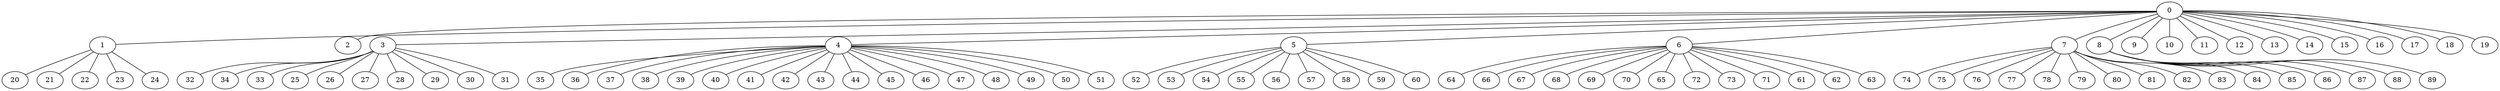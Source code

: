 
graph graphname {
    0 -- 1
0 -- 2
0 -- 3
0 -- 4
0 -- 5
0 -- 6
0 -- 7
0 -- 8
0 -- 9
0 -- 10
0 -- 11
0 -- 12
0 -- 13
0 -- 14
0 -- 15
0 -- 16
0 -- 17
0 -- 18
0 -- 19
1 -- 20
1 -- 21
1 -- 22
1 -- 23
1 -- 24
3 -- 32
3 -- 34
3 -- 33
3 -- 25
3 -- 26
3 -- 27
3 -- 28
3 -- 29
3 -- 30
3 -- 31
4 -- 35
4 -- 36
4 -- 37
4 -- 38
4 -- 39
4 -- 40
4 -- 41
4 -- 42
4 -- 43
4 -- 44
4 -- 45
4 -- 46
4 -- 47
4 -- 48
4 -- 49
4 -- 50
4 -- 51
5 -- 52
5 -- 53
5 -- 54
5 -- 55
5 -- 56
5 -- 57
5 -- 58
5 -- 59
5 -- 60
6 -- 64
6 -- 66
6 -- 67
6 -- 68
6 -- 69
6 -- 70
6 -- 65
6 -- 72
6 -- 73
6 -- 71
6 -- 61
6 -- 62
6 -- 63
7 -- 74
7 -- 75
7 -- 76
7 -- 77
7 -- 78
7 -- 79
7 -- 80
7 -- 81
7 -- 82
7 -- 83
8 -- 84
8 -- 85
8 -- 86
8 -- 87
8 -- 88
8 -- 89

}
